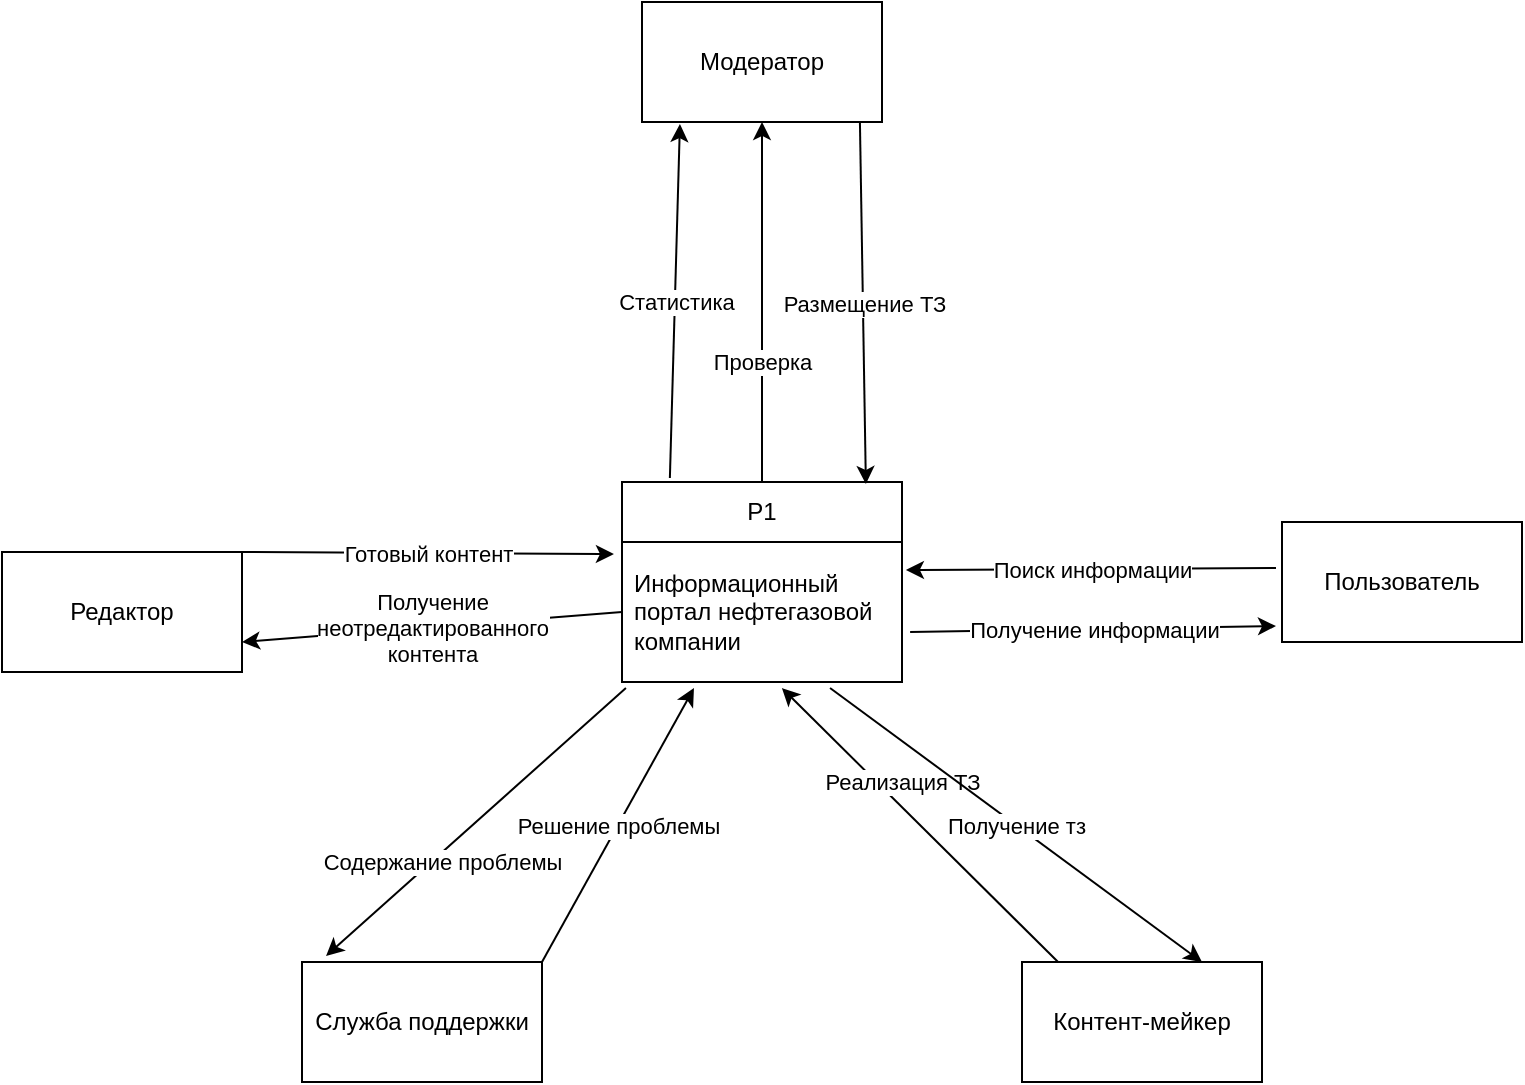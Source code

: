 <mxfile version="21.3.6" type="github">
  <diagram name="Страница 1" id="SF3Ez12UbQ2qI-3ig8pY">
    <mxGraphModel dx="1674" dy="788" grid="1" gridSize="10" guides="1" tooltips="1" connect="1" arrows="1" fold="1" page="1" pageScale="1" pageWidth="827" pageHeight="1169" math="0" shadow="0">
      <root>
        <mxCell id="0" />
        <mxCell id="1" parent="0" />
        <mxCell id="6vtT33JAd5Ye3ETnXhBx-2" value="Модератор" style="rounded=0;whiteSpace=wrap;html=1;" parent="1" vertex="1">
          <mxGeometry x="350" y="120" width="120" height="60" as="geometry" />
        </mxCell>
        <mxCell id="6vtT33JAd5Ye3ETnXhBx-5" value="P1" style="swimlane;fontStyle=0;childLayout=stackLayout;horizontal=1;startSize=30;horizontalStack=0;resizeParent=1;resizeParentMax=0;resizeLast=0;collapsible=1;marginBottom=0;whiteSpace=wrap;html=1;" parent="1" vertex="1">
          <mxGeometry x="340" y="360" width="140" height="100" as="geometry" />
        </mxCell>
        <mxCell id="6vtT33JAd5Ye3ETnXhBx-6" value="Информационный портал нефтегазовой компании" style="text;strokeColor=none;fillColor=none;align=left;verticalAlign=middle;spacingLeft=4;spacingRight=4;overflow=hidden;points=[[0,0.5],[1,0.5]];portConstraint=eastwest;rotatable=0;whiteSpace=wrap;html=1;" parent="6vtT33JAd5Ye3ETnXhBx-5" vertex="1">
          <mxGeometry y="30" width="140" height="70" as="geometry" />
        </mxCell>
        <mxCell id="6vtT33JAd5Ye3ETnXhBx-9" value="" style="endArrow=classic;html=1;rounded=0;exitX=0.908;exitY=1;exitDx=0;exitDy=0;exitPerimeter=0;entryX=0.871;entryY=0.01;entryDx=0;entryDy=0;entryPerimeter=0;" parent="1" source="6vtT33JAd5Ye3ETnXhBx-2" target="6vtT33JAd5Ye3ETnXhBx-5" edge="1">
          <mxGeometry relative="1" as="geometry">
            <mxPoint x="360" y="420" as="sourcePoint" />
            <mxPoint x="460" y="350" as="targetPoint" />
          </mxGeometry>
        </mxCell>
        <mxCell id="6vtT33JAd5Ye3ETnXhBx-10" value="Размещение ТЗ" style="edgeLabel;resizable=0;html=1;align=center;verticalAlign=middle;" parent="6vtT33JAd5Ye3ETnXhBx-9" connectable="0" vertex="1">
          <mxGeometry relative="1" as="geometry" />
        </mxCell>
        <mxCell id="6vtT33JAd5Ye3ETnXhBx-11" value="" style="endArrow=classic;html=1;rounded=0;exitX=0.171;exitY=-0.02;exitDx=0;exitDy=0;exitPerimeter=0;entryX=0.158;entryY=1.017;entryDx=0;entryDy=0;entryPerimeter=0;" parent="1" source="6vtT33JAd5Ye3ETnXhBx-5" target="6vtT33JAd5Ye3ETnXhBx-2" edge="1">
          <mxGeometry relative="1" as="geometry">
            <mxPoint x="360" y="420" as="sourcePoint" />
            <mxPoint x="460" y="420" as="targetPoint" />
          </mxGeometry>
        </mxCell>
        <mxCell id="6vtT33JAd5Ye3ETnXhBx-12" value="Статистика" style="edgeLabel;resizable=0;html=1;align=center;verticalAlign=middle;" parent="6vtT33JAd5Ye3ETnXhBx-11" connectable="0" vertex="1">
          <mxGeometry relative="1" as="geometry" />
        </mxCell>
        <mxCell id="6vtT33JAd5Ye3ETnXhBx-17" value="Редактор" style="rounded=0;whiteSpace=wrap;html=1;" parent="1" vertex="1">
          <mxGeometry x="30" y="395" width="120" height="60" as="geometry" />
        </mxCell>
        <mxCell id="6vtT33JAd5Ye3ETnXhBx-18" value="" style="endArrow=classic;html=1;rounded=0;exitX=1;exitY=0;exitDx=0;exitDy=0;entryX=-0.036;entryY=0.086;entryDx=0;entryDy=0;entryPerimeter=0;" parent="1" source="6vtT33JAd5Ye3ETnXhBx-17" edge="1">
          <mxGeometry x="0.013" y="76" relative="1" as="geometry">
            <mxPoint x="181" y="395" as="sourcePoint" />
            <mxPoint x="335.96" y="396.02" as="targetPoint" />
            <mxPoint as="offset" />
          </mxGeometry>
        </mxCell>
        <mxCell id="6vtT33JAd5Ye3ETnXhBx-19" value="Готовый контент" style="edgeLabel;resizable=0;html=1;align=center;verticalAlign=middle;" parent="6vtT33JAd5Ye3ETnXhBx-18" connectable="0" vertex="1">
          <mxGeometry relative="1" as="geometry" />
        </mxCell>
        <mxCell id="6vtT33JAd5Ye3ETnXhBx-20" value="" style="endArrow=classic;html=1;rounded=0;exitX=0;exitY=0.5;exitDx=0;exitDy=0;entryX=1;entryY=0.75;entryDx=0;entryDy=0;" parent="1" source="6vtT33JAd5Ye3ETnXhBx-6" target="6vtT33JAd5Ye3ETnXhBx-17" edge="1">
          <mxGeometry relative="1" as="geometry">
            <mxPoint x="360" y="420" as="sourcePoint" />
            <mxPoint x="460" y="420" as="targetPoint" />
          </mxGeometry>
        </mxCell>
        <mxCell id="6vtT33JAd5Ye3ETnXhBx-21" value="Получение&lt;br&gt;неотредактированного&lt;br&gt;контента" style="edgeLabel;resizable=0;html=1;align=center;verticalAlign=middle;" parent="6vtT33JAd5Ye3ETnXhBx-20" connectable="0" vertex="1">
          <mxGeometry relative="1" as="geometry" />
        </mxCell>
        <mxCell id="6vtT33JAd5Ye3ETnXhBx-26" value="Пользователь" style="rounded=0;whiteSpace=wrap;html=1;" parent="1" vertex="1">
          <mxGeometry x="670" y="380" width="120" height="60" as="geometry" />
        </mxCell>
        <mxCell id="6vtT33JAd5Ye3ETnXhBx-27" value="" style="endArrow=classic;html=1;rounded=0;entryX=-0.025;entryY=0.867;entryDx=0;entryDy=0;entryPerimeter=0;exitX=1.029;exitY=0.643;exitDx=0;exitDy=0;exitPerimeter=0;" parent="1" source="6vtT33JAd5Ye3ETnXhBx-6" target="6vtT33JAd5Ye3ETnXhBx-26" edge="1">
          <mxGeometry relative="1" as="geometry">
            <mxPoint x="360" y="420" as="sourcePoint" />
            <mxPoint x="460" y="420" as="targetPoint" />
          </mxGeometry>
        </mxCell>
        <mxCell id="6vtT33JAd5Ye3ETnXhBx-28" value="Получение информации" style="edgeLabel;resizable=0;html=1;align=center;verticalAlign=middle;" parent="6vtT33JAd5Ye3ETnXhBx-27" connectable="0" vertex="1">
          <mxGeometry relative="1" as="geometry" />
        </mxCell>
        <mxCell id="6vtT33JAd5Ye3ETnXhBx-29" value="" style="endArrow=classic;html=1;rounded=0;exitX=-0.025;exitY=0.383;exitDx=0;exitDy=0;exitPerimeter=0;entryX=1.014;entryY=0.2;entryDx=0;entryDy=0;entryPerimeter=0;" parent="1" source="6vtT33JAd5Ye3ETnXhBx-26" target="6vtT33JAd5Ye3ETnXhBx-6" edge="1">
          <mxGeometry relative="1" as="geometry">
            <mxPoint x="460" y="420" as="sourcePoint" />
            <mxPoint x="560" y="420" as="targetPoint" />
          </mxGeometry>
        </mxCell>
        <mxCell id="6vtT33JAd5Ye3ETnXhBx-30" value="Поиск информации" style="edgeLabel;resizable=0;html=1;align=center;verticalAlign=middle;" parent="6vtT33JAd5Ye3ETnXhBx-29" connectable="0" vertex="1">
          <mxGeometry relative="1" as="geometry" />
        </mxCell>
        <mxCell id="6vtT33JAd5Ye3ETnXhBx-31" value="Контент-мейкер" style="rounded=0;whiteSpace=wrap;html=1;" parent="1" vertex="1">
          <mxGeometry x="540" y="600" width="120" height="60" as="geometry" />
        </mxCell>
        <mxCell id="6vtT33JAd5Ye3ETnXhBx-32" value="" style="endArrow=classic;html=1;rounded=0;exitX=0.117;exitY=-0.067;exitDx=0;exitDy=0;exitPerimeter=0;entryX=0.571;entryY=1.043;entryDx=0;entryDy=0;entryPerimeter=0;" parent="1" target="6vtT33JAd5Ye3ETnXhBx-6" edge="1">
          <mxGeometry relative="1" as="geometry">
            <mxPoint x="558.04" y="600" as="sourcePoint" />
            <mxPoint x="414" y="474.03" as="targetPoint" />
          </mxGeometry>
        </mxCell>
        <mxCell id="6vtT33JAd5Ye3ETnXhBx-33" value="Реализация ТЗ" style="edgeLabel;resizable=0;html=1;align=center;verticalAlign=middle;" parent="6vtT33JAd5Ye3ETnXhBx-32" connectable="0" vertex="1">
          <mxGeometry relative="1" as="geometry">
            <mxPoint x="-9" y="-22" as="offset" />
          </mxGeometry>
        </mxCell>
        <mxCell id="6vtT33JAd5Ye3ETnXhBx-34" value="" style="endArrow=classic;html=1;rounded=0;entryX=0.75;entryY=0;entryDx=0;entryDy=0;exitX=0.743;exitY=1.043;exitDx=0;exitDy=0;exitPerimeter=0;" parent="1" source="6vtT33JAd5Ye3ETnXhBx-6" target="6vtT33JAd5Ye3ETnXhBx-31" edge="1">
          <mxGeometry relative="1" as="geometry">
            <mxPoint x="446" y="466" as="sourcePoint" />
            <mxPoint x="560" y="420" as="targetPoint" />
          </mxGeometry>
        </mxCell>
        <mxCell id="6vtT33JAd5Ye3ETnXhBx-35" value="Получение тз" style="edgeLabel;resizable=0;html=1;align=center;verticalAlign=middle;" parent="6vtT33JAd5Ye3ETnXhBx-34" connectable="0" vertex="1">
          <mxGeometry relative="1" as="geometry" />
        </mxCell>
        <mxCell id="6vtT33JAd5Ye3ETnXhBx-37" value="" style="endArrow=classic;html=1;rounded=0;exitX=0.5;exitY=0;exitDx=0;exitDy=0;entryX=0.5;entryY=1;entryDx=0;entryDy=0;" parent="1" source="6vtT33JAd5Ye3ETnXhBx-5" target="6vtT33JAd5Ye3ETnXhBx-2" edge="1">
          <mxGeometry relative="1" as="geometry">
            <mxPoint x="640" y="410" as="sourcePoint" />
            <mxPoint x="740" y="410" as="targetPoint" />
          </mxGeometry>
        </mxCell>
        <mxCell id="6vtT33JAd5Ye3ETnXhBx-38" value="Проверка" style="edgeLabel;resizable=0;html=1;align=center;verticalAlign=middle;" parent="6vtT33JAd5Ye3ETnXhBx-37" connectable="0" vertex="1">
          <mxGeometry relative="1" as="geometry">
            <mxPoint y="30" as="offset" />
          </mxGeometry>
        </mxCell>
        <mxCell id="6vtT33JAd5Ye3ETnXhBx-39" value="Служба поддержки" style="rounded=0;whiteSpace=wrap;html=1;" parent="1" vertex="1">
          <mxGeometry x="180" y="600" width="120" height="60" as="geometry" />
        </mxCell>
        <mxCell id="6vtT33JAd5Ye3ETnXhBx-40" value="" style="endArrow=classic;html=1;rounded=0;exitX=0.014;exitY=1.043;exitDx=0;exitDy=0;exitPerimeter=0;entryX=0.1;entryY=-0.05;entryDx=0;entryDy=0;entryPerimeter=0;" parent="1" source="6vtT33JAd5Ye3ETnXhBx-6" target="6vtT33JAd5Ye3ETnXhBx-39" edge="1">
          <mxGeometry relative="1" as="geometry">
            <mxPoint x="340" y="585" as="sourcePoint" />
            <mxPoint x="440" y="585" as="targetPoint" />
          </mxGeometry>
        </mxCell>
        <mxCell id="6vtT33JAd5Ye3ETnXhBx-41" value="Содержание проблемы" style="edgeLabel;resizable=0;html=1;align=center;verticalAlign=middle;" parent="6vtT33JAd5Ye3ETnXhBx-40" connectable="0" vertex="1">
          <mxGeometry relative="1" as="geometry">
            <mxPoint x="-17" y="20" as="offset" />
          </mxGeometry>
        </mxCell>
        <mxCell id="6vtT33JAd5Ye3ETnXhBx-42" value="" style="endArrow=classic;html=1;rounded=0;entryX=0.257;entryY=1.043;entryDx=0;entryDy=0;entryPerimeter=0;exitX=1;exitY=0;exitDx=0;exitDy=0;" parent="1" source="6vtT33JAd5Ye3ETnXhBx-39" target="6vtT33JAd5Ye3ETnXhBx-6" edge="1">
          <mxGeometry relative="1" as="geometry">
            <mxPoint x="320" y="670" as="sourcePoint" />
            <mxPoint x="420" y="670" as="targetPoint" />
          </mxGeometry>
        </mxCell>
        <mxCell id="6vtT33JAd5Ye3ETnXhBx-43" value="Решение проблемы" style="edgeLabel;resizable=0;html=1;align=center;verticalAlign=middle;" parent="6vtT33JAd5Ye3ETnXhBx-42" connectable="0" vertex="1">
          <mxGeometry relative="1" as="geometry" />
        </mxCell>
      </root>
    </mxGraphModel>
  </diagram>
</mxfile>

